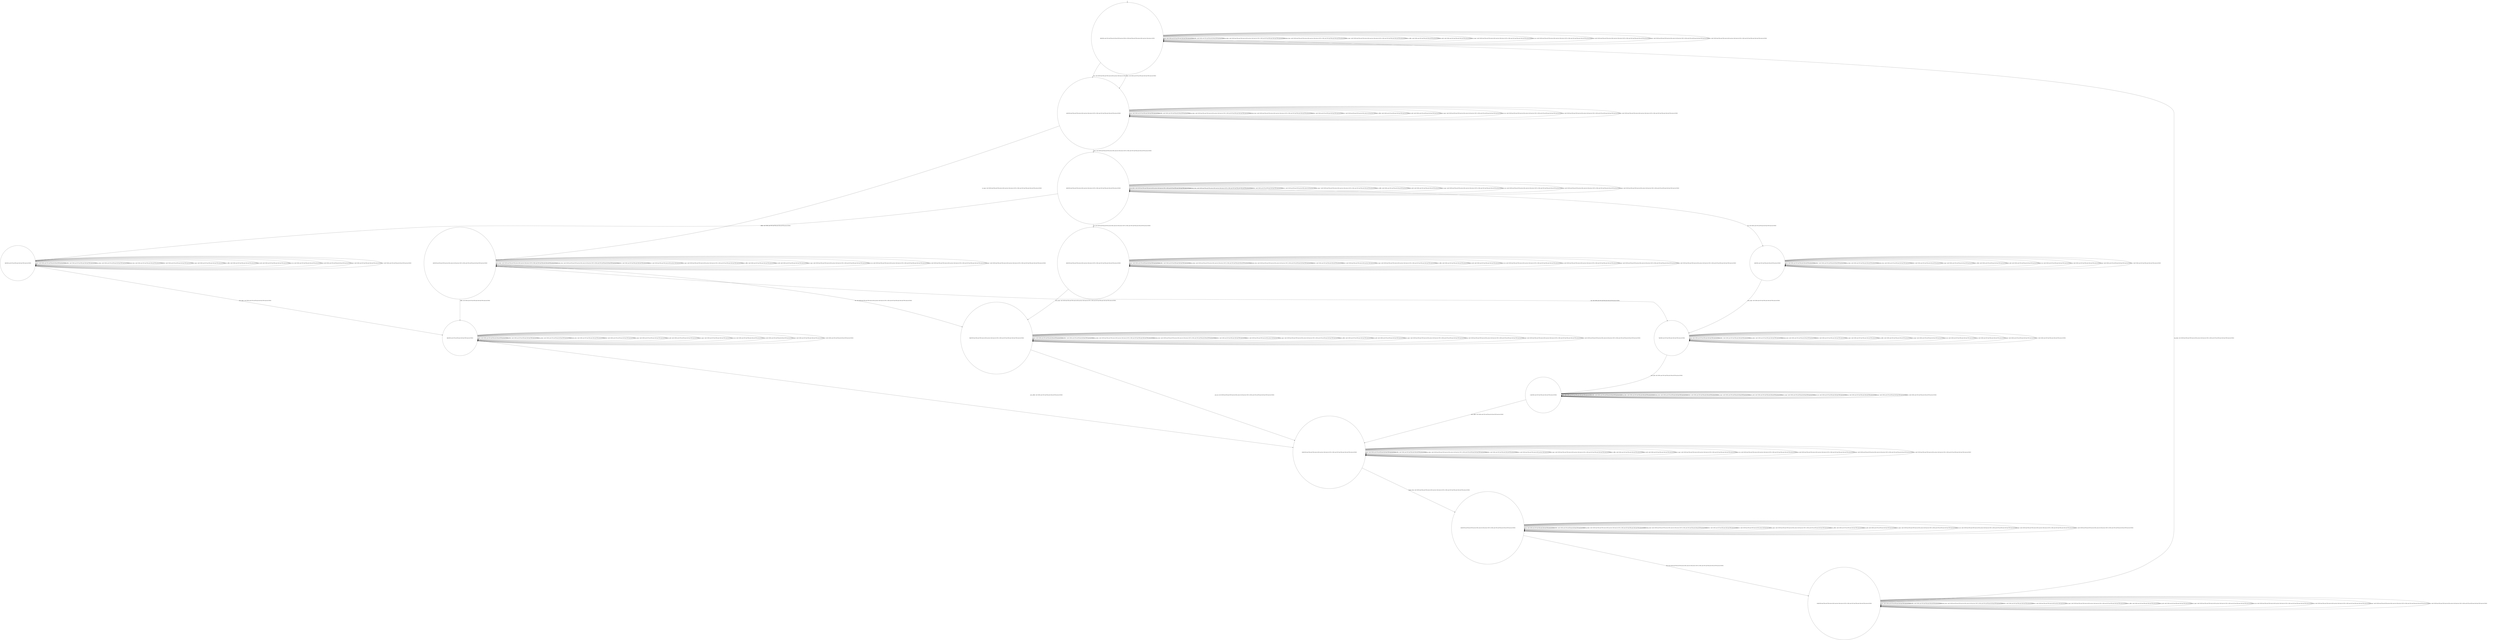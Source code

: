 digraph g {
	edge [lblstyle="above, sloped"];
	s0 [shape="circle" label="0@[((DOL and COF and TEA and CAP and TON and not EUR) or (EUR and TEA and TON and not DOL and not CAP and not COF))]"];
	s1 [shape="circle" label="1@[((EUR and TEA and TON and not DOL and not CAP and not COF) or (DOL and COF and TEA and CAP and TON and not EUR))]"];
	s2 [shape="circle" label="2@[((EUR and TEA and TON and not DOL and not CAP and not COF) or (DOL and COF and TEA and CAP and TON and not EUR))]"];
	s3 [shape="circle" label="3@[((EUR and TEA and TON and not DOL and not CAP and not COF) or (DOL and COF and TEA and CAP and TON and not EUR))]"];
	s4 [shape="circle" label="4@[((DOL and COF and TEA and CAP and TON and not EUR))]"];
	s5 [shape="circle" label="5@[((DOL and COF and TEA and CAP and TON and not EUR))]"];
	s6 [shape="circle" label="6@[((EUR and TEA and TON and not DOL and not CAP and not COF) or (DOL and COF and TEA and CAP and TON and not EUR))]"];
	s7 [shape="circle" label="7@[((DOL and COF and TEA and CAP and TON and not EUR))]"];
	s8 [shape="circle" label="8@[((DOL and COF and TEA and CAP and TON and not EUR))]"];
	s9 [shape="circle" label="9@[((EUR and TEA and TON and not DOL and not CAP and not COF) or (DOL and COF and TEA and CAP and TON and not EUR))]"];
	s10 [shape="circle" label="10@[((EUR and TEA and TON and not DOL and not CAP and not COF) or (DOL and COF and TEA and CAP and TON and not EUR))]"];
	s11 [shape="circle" label="11@[((DOL and COF and TEA and CAP and TON and not EUR))]"];
	s12 [shape="circle" label="12@[((EUR and TEA and TON and not DOL and not CAP and not COF) or (DOL and COF and TEA and CAP and TON and not EUR))]"];
	s13 [shape="circle" label="13@[((EUR and TEA and TON and not DOL and not CAP and not COF) or (DOL and COF and TEA and CAP and TON and not EUR))]"];
	s0 -> s0 [label="cap / nok() [((DOL and COF and TEA and CAP and TON and not EUR))]"];
	s0 -> s0 [label="coffee / nok() [((DOL and COF and TEA and CAP and TON and not EUR))]"];
	s0 -> s0 [label="cup_taken / nok() [((EUR and TEA and TON and not DOL and not CAP and not COF) or (DOL and COF and TEA and CAP and TON and not EUR))]"];
	s0 -> s0 [label="display_done / nok() [((EUR and TEA and TON and not DOL and not CAP and not COF) or (DOL and COF and TEA and CAP and TON and not EUR))]"];
	s0 -> s1 [label="dollar / ok() [((DOL and COF and TEA and CAP and TON and not EUR))]"];
	s0 -> s1 [label="euro / ok() [((EUR and TEA and TON and not DOL and not CAP and not COF))]"];
	s0 -> s0 [label="no_sugar / nok() [((EUR and TEA and TON and not DOL and not CAP and not COF) or (DOL and COF and TEA and CAP and TON and not EUR))]"];
	s0 -> s0 [label="pour_coffee / nok() [((DOL and COF and TEA and CAP and TON and not EUR))]"];
	s0 -> s0 [label="pour_milk / nok() [((DOL and COF and TEA and CAP and TON and not EUR))]"];
	s0 -> s0 [label="pour_sugar / nok() [((EUR and TEA and TON and not DOL and not CAP and not COF) or (DOL and COF and TEA and CAP and TON and not EUR))]"];
	s0 -> s0 [label="pour_tea / nok() [((EUR and TEA and TON and not DOL and not CAP and not COF) or (DOL and COF and TEA and CAP and TON and not EUR))]"];
	s0 -> s0 [label="ring / nok() [((EUR and TEA and TON and not DOL and not CAP and not COF) or (DOL and COF and TEA and CAP and TON and not EUR))]"];
	s0 -> s0 [label="sugar / nok() [((EUR and TEA and TON and not DOL and not CAP and not COF) or (DOL and COF and TEA and CAP and TON and not EUR))]"];
	s0 -> s0 [label="tea / nok() [((EUR and TEA and TON and not DOL and not CAP and not COF) or (DOL and COF and TEA and CAP and TON and not EUR))]"];
	s1 -> s1 [label="cap / nok() [((DOL and COF and TEA and CAP and TON and not EUR))]"];
	s1 -> s1 [label="coffee / nok() [((DOL and COF and TEA and CAP and TON and not EUR))]"];
	s1 -> s1 [label="cup_taken / nok() [((EUR and TEA and TON and not DOL and not CAP and not COF) or (DOL and COF and TEA and CAP and TON and not EUR))]"];
	s1 -> s1 [label="display_done / nok() [((EUR and TEA and TON and not DOL and not CAP and not COF) or (DOL and COF and TEA and CAP and TON and not EUR))]"];
	s1 -> s1 [label="dollar / nok() [((DOL and COF and TEA and CAP and TON and not EUR))]"];
	s1 -> s1 [label="euro / nok() [((EUR and TEA and TON and not DOL and not CAP and not COF))]"];
	s1 -> s2 [label="no_sugar / ok() [((EUR and TEA and TON and not DOL and not CAP and not COF) or (DOL and COF and TEA and CAP and TON and not EUR))]"];
	s1 -> s1 [label="pour_coffee / nok() [((DOL and COF and TEA and CAP and TON and not EUR))]"];
	s1 -> s1 [label="pour_milk / nok() [((DOL and COF and TEA and CAP and TON and not EUR))]"];
	s1 -> s1 [label="pour_sugar / nok() [((EUR and TEA and TON and not DOL and not CAP and not COF) or (DOL and COF and TEA and CAP and TON and not EUR))]"];
	s1 -> s1 [label="pour_tea / nok() [((EUR and TEA and TON and not DOL and not CAP and not COF) or (DOL and COF and TEA and CAP and TON and not EUR))]"];
	s1 -> s1 [label="ring / nok() [((EUR and TEA and TON and not DOL and not CAP and not COF) or (DOL and COF and TEA and CAP and TON and not EUR))]"];
	s1 -> s3 [label="sugar / ok() [((EUR and TEA and TON and not DOL and not CAP and not COF) or (DOL and COF and TEA and CAP and TON and not EUR))]"];
	s1 -> s1 [label="tea / nok() [((EUR and TEA and TON and not DOL and not CAP and not COF) or (DOL and COF and TEA and CAP and TON and not EUR))]"];
	s2 -> s7 [label="cap / ok() [((DOL and COF and TEA and CAP and TON and not EUR))]"];
	s2 -> s8 [label="coffee / ok() [((DOL and COF and TEA and CAP and TON and not EUR))]"];
	s2 -> s2 [label="cup_taken / nok() [((EUR and TEA and TON and not DOL and not CAP and not COF) or (DOL and COF and TEA and CAP and TON and not EUR))]"];
	s2 -> s2 [label="display_done / nok() [((EUR and TEA and TON and not DOL and not CAP and not COF) or (DOL and COF and TEA and CAP and TON and not EUR))]"];
	s2 -> s2 [label="dollar / nok() [((DOL and COF and TEA and CAP and TON and not EUR))]"];
	s2 -> s2 [label="euro / nok() [((EUR and TEA and TON and not DOL and not CAP and not COF))]"];
	s2 -> s2 [label="no_sugar / nok() [((EUR and TEA and TON and not DOL and not CAP and not COF) or (DOL and COF and TEA and CAP and TON and not EUR))]"];
	s2 -> s2 [label="pour_coffee / nok() [((DOL and COF and TEA and CAP and TON and not EUR))]"];
	s2 -> s2 [label="pour_milk / nok() [((DOL and COF and TEA and CAP and TON and not EUR))]"];
	s2 -> s2 [label="pour_sugar / nok() [((EUR and TEA and TON and not DOL and not CAP and not COF) or (DOL and COF and TEA and CAP and TON and not EUR))]"];
	s2 -> s2 [label="pour_tea / nok() [((EUR and TEA and TON and not DOL and not CAP and not COF) or (DOL and COF and TEA and CAP and TON and not EUR))]"];
	s2 -> s2 [label="ring / nok() [((EUR and TEA and TON and not DOL and not CAP and not COF) or (DOL and COF and TEA and CAP and TON and not EUR))]"];
	s2 -> s2 [label="sugar / void() [((EUR and TEA and TON and not DOL and not CAP and not COF) or (DOL and COF and TEA and CAP and TON and not EUR))]"];
	s2 -> s9 [label="tea / ok() [((EUR and TEA and TON and not DOL and not CAP and not COF) or (DOL and COF and TEA and CAP and TON and not EUR))]"];
	s3 -> s4 [label="cap / ok() [((DOL and COF and TEA and CAP and TON and not EUR))]"];
	s3 -> s5 [label="coffee / ok() [((DOL and COF and TEA and CAP and TON and not EUR))]"];
	s3 -> s3 [label="cup_taken / nok() [((EUR and TEA and TON and not DOL and not CAP and not COF) or (DOL and COF and TEA and CAP and TON and not EUR))]"];
	s3 -> s3 [label="display_done / nok() [((EUR and TEA and TON and not DOL and not CAP and not COF) or (DOL and COF and TEA and CAP and TON and not EUR))]"];
	s3 -> s3 [label="dollar / nok() [((DOL and COF and TEA and CAP and TON and not EUR))]"];
	s3 -> s3 [label="euro / nok() [((EUR and TEA and TON and not DOL and not CAP and not COF))]"];
	s3 -> s3 [label="no_sugar / void() [((EUR and TEA and TON and not DOL and not CAP and not COF) or (DOL and COF and TEA and CAP and TON and not EUR))]"];
	s3 -> s3 [label="pour_coffee / nok() [((DOL and COF and TEA and CAP and TON and not EUR))]"];
	s3 -> s3 [label="pour_milk / nok() [((DOL and COF and TEA and CAP and TON and not EUR))]"];
	s3 -> s3 [label="pour_sugar / nok() [((EUR and TEA and TON and not DOL and not CAP and not COF) or (DOL and COF and TEA and CAP and TON and not EUR))]"];
	s3 -> s3 [label="pour_tea / nok() [((EUR and TEA and TON and not DOL and not CAP and not COF) or (DOL and COF and TEA and CAP and TON and not EUR))]"];
	s3 -> s3 [label="ring / nok() [((EUR and TEA and TON and not DOL and not CAP and not COF) or (DOL and COF and TEA and CAP and TON and not EUR))]"];
	s3 -> s3 [label="sugar / nok() [((EUR and TEA and TON and not DOL and not CAP and not COF) or (DOL and COF and TEA and CAP and TON and not EUR))]"];
	s3 -> s6 [label="tea / ok() [((EUR and TEA and TON and not DOL and not CAP and not COF) or (DOL and COF and TEA and CAP and TON and not EUR))]"];
	s4 -> s4 [label="cap / nok() [((DOL and COF and TEA and CAP and TON and not EUR))]"];
	s4 -> s4 [label="coffee / void() [((DOL and COF and TEA and CAP and TON and not EUR))]"];
	s4 -> s4 [label="cup_taken / nok() [((DOL and COF and TEA and CAP and TON and not EUR))]"];
	s4 -> s4 [label="display_done / nok() [((DOL and COF and TEA and CAP and TON and not EUR))]"];
	s4 -> s4 [label="dollar / nok() [((DOL and COF and TEA and CAP and TON and not EUR))]"];
	s4 -> s4 [label="no_sugar / nok() [((DOL and COF and TEA and CAP and TON and not EUR))]"];
	s4 -> s4 [label="pour_coffee / nok() [((DOL and COF and TEA and CAP and TON and not EUR))]"];
	s4 -> s4 [label="pour_milk / nok() [((DOL and COF and TEA and CAP and TON and not EUR))]"];
	s4 -> s7 [label="pour_sugar / ok() [((DOL and COF and TEA and CAP and TON and not EUR))]"];
	s4 -> s4 [label="pour_tea / nok() [((DOL and COF and TEA and CAP and TON and not EUR))]"];
	s4 -> s4 [label="ring / nok() [((DOL and COF and TEA and CAP and TON and not EUR))]"];
	s4 -> s4 [label="sugar / nok() [((DOL and COF and TEA and CAP and TON and not EUR))]"];
	s4 -> s4 [label="tea / void() [((DOL and COF and TEA and CAP and TON and not EUR))]"];
	s5 -> s5 [label="cap / void() [((DOL and COF and TEA and CAP and TON and not EUR))]"];
	s5 -> s5 [label="coffee / nok() [((DOL and COF and TEA and CAP and TON and not EUR))]"];
	s5 -> s5 [label="cup_taken / nok() [((DOL and COF and TEA and CAP and TON and not EUR))]"];
	s5 -> s5 [label="display_done / nok() [((DOL and COF and TEA and CAP and TON and not EUR))]"];
	s5 -> s5 [label="dollar / nok() [((DOL and COF and TEA and CAP and TON and not EUR))]"];
	s5 -> s5 [label="no_sugar / nok() [((DOL and COF and TEA and CAP and TON and not EUR))]"];
	s5 -> s5 [label="pour_coffee / nok() [((DOL and COF and TEA and CAP and TON and not EUR))]"];
	s5 -> s5 [label="pour_milk / nok() [((DOL and COF and TEA and CAP and TON and not EUR))]"];
	s5 -> s8 [label="pour_sugar / ok() [((DOL and COF and TEA and CAP and TON and not EUR))]"];
	s5 -> s5 [label="pour_tea / nok() [((DOL and COF and TEA and CAP and TON and not EUR))]"];
	s5 -> s5 [label="ring / nok() [((DOL and COF and TEA and CAP and TON and not EUR))]"];
	s5 -> s5 [label="sugar / nok() [((DOL and COF and TEA and CAP and TON and not EUR))]"];
	s5 -> s5 [label="tea / void() [((DOL and COF and TEA and CAP and TON and not EUR))]"];
	s6 -> s6 [label="cap / void() [((DOL and COF and TEA and CAP and TON and not EUR))]"];
	s6 -> s6 [label="coffee / void() [((DOL and COF and TEA and CAP and TON and not EUR))]"];
	s6 -> s6 [label="cup_taken / nok() [((EUR and TEA and TON and not DOL and not CAP and not COF) or (DOL and COF and TEA and CAP and TON and not EUR))]"];
	s6 -> s6 [label="display_done / nok() [((EUR and TEA and TON and not DOL and not CAP and not COF) or (DOL and COF and TEA and CAP and TON and not EUR))]"];
	s6 -> s6 [label="dollar / nok() [((DOL and COF and TEA and CAP and TON and not EUR))]"];
	s6 -> s6 [label="euro / nok() [((EUR and TEA and TON and not DOL and not CAP and not COF))]"];
	s6 -> s6 [label="no_sugar / nok() [((EUR and TEA and TON and not DOL and not CAP and not COF) or (DOL and COF and TEA and CAP and TON and not EUR))]"];
	s6 -> s6 [label="pour_coffee / nok() [((DOL and COF and TEA and CAP and TON and not EUR))]"];
	s6 -> s6 [label="pour_milk / nok() [((DOL and COF and TEA and CAP and TON and not EUR))]"];
	s6 -> s9 [label="pour_sugar / ok() [((EUR and TEA and TON and not DOL and not CAP and not COF) or (DOL and COF and TEA and CAP and TON and not EUR))]"];
	s6 -> s6 [label="pour_tea / nok() [((EUR and TEA and TON and not DOL and not CAP and not COF) or (DOL and COF and TEA and CAP and TON and not EUR))]"];
	s6 -> s6 [label="ring / nok() [((EUR and TEA and TON and not DOL and not CAP and not COF) or (DOL and COF and TEA and CAP and TON and not EUR))]"];
	s6 -> s6 [label="sugar / nok() [((EUR and TEA and TON and not DOL and not CAP and not COF) or (DOL and COF and TEA and CAP and TON and not EUR))]"];
	s6 -> s6 [label="tea / nok() [((EUR and TEA and TON and not DOL and not CAP and not COF) or (DOL and COF and TEA and CAP and TON and not EUR))]"];
	s7 -> s7 [label="cap / nok() [((DOL and COF and TEA and CAP and TON and not EUR))]"];
	s7 -> s7 [label="coffee / void() [((DOL and COF and TEA and CAP and TON and not EUR))]"];
	s7 -> s7 [label="cup_taken / nok() [((DOL and COF and TEA and CAP and TON and not EUR))]"];
	s7 -> s7 [label="display_done / nok() [((DOL and COF and TEA and CAP and TON and not EUR))]"];
	s7 -> s7 [label="dollar / nok() [((DOL and COF and TEA and CAP and TON and not EUR))]"];
	s7 -> s7 [label="no_sugar / nok() [((DOL and COF and TEA and CAP and TON and not EUR))]"];
	s7 -> s7 [label="pour_coffee / nok() [((DOL and COF and TEA and CAP and TON and not EUR))]"];
	s7 -> s11 [label="pour_milk / ok() [((DOL and COF and TEA and CAP and TON and not EUR))]"];
	s7 -> s7 [label="pour_sugar / nok() [((DOL and COF and TEA and CAP and TON and not EUR))]"];
	s7 -> s7 [label="pour_tea / nok() [((DOL and COF and TEA and CAP and TON and not EUR))]"];
	s7 -> s7 [label="ring / nok() [((DOL and COF and TEA and CAP and TON and not EUR))]"];
	s7 -> s7 [label="sugar / nok() [((DOL and COF and TEA and CAP and TON and not EUR))]"];
	s7 -> s7 [label="tea / void() [((DOL and COF and TEA and CAP and TON and not EUR))]"];
	s8 -> s8 [label="cap / void() [((DOL and COF and TEA and CAP and TON and not EUR))]"];
	s8 -> s8 [label="coffee / nok() [((DOL and COF and TEA and CAP and TON and not EUR))]"];
	s8 -> s8 [label="cup_taken / nok() [((DOL and COF and TEA and CAP and TON and not EUR))]"];
	s8 -> s8 [label="display_done / nok() [((DOL and COF and TEA and CAP and TON and not EUR))]"];
	s8 -> s8 [label="dollar / nok() [((DOL and COF and TEA and CAP and TON and not EUR))]"];
	s8 -> s8 [label="no_sugar / nok() [((DOL and COF and TEA and CAP and TON and not EUR))]"];
	s8 -> s10 [label="pour_coffee / ok() [((DOL and COF and TEA and CAP and TON and not EUR))]"];
	s8 -> s8 [label="pour_milk / nok() [((DOL and COF and TEA and CAP and TON and not EUR))]"];
	s8 -> s8 [label="pour_sugar / nok() [((DOL and COF and TEA and CAP and TON and not EUR))]"];
	s8 -> s8 [label="pour_tea / nok() [((DOL and COF and TEA and CAP and TON and not EUR))]"];
	s8 -> s8 [label="ring / nok() [((DOL and COF and TEA and CAP and TON and not EUR))]"];
	s8 -> s8 [label="sugar / nok() [((DOL and COF and TEA and CAP and TON and not EUR))]"];
	s8 -> s8 [label="tea / void() [((DOL and COF and TEA and CAP and TON and not EUR))]"];
	s9 -> s9 [label="cap / void() [((DOL and COF and TEA and CAP and TON and not EUR))]"];
	s9 -> s9 [label="coffee / void() [((DOL and COF and TEA and CAP and TON and not EUR))]"];
	s9 -> s9 [label="cup_taken / nok() [((EUR and TEA and TON and not DOL and not CAP and not COF) or (DOL and COF and TEA and CAP and TON and not EUR))]"];
	s9 -> s9 [label="display_done / nok() [((EUR and TEA and TON and not DOL and not CAP and not COF) or (DOL and COF and TEA and CAP and TON and not EUR))]"];
	s9 -> s9 [label="dollar / nok() [((DOL and COF and TEA and CAP and TON and not EUR))]"];
	s9 -> s9 [label="euro / nok() [((EUR and TEA and TON and not DOL and not CAP and not COF))]"];
	s9 -> s9 [label="no_sugar / nok() [((EUR and TEA and TON and not DOL and not CAP and not COF) or (DOL and COF and TEA and CAP and TON and not EUR))]"];
	s9 -> s9 [label="pour_coffee / nok() [((DOL and COF and TEA and CAP and TON and not EUR))]"];
	s9 -> s9 [label="pour_milk / nok() [((DOL and COF and TEA and CAP and TON and not EUR))]"];
	s9 -> s9 [label="pour_sugar / nok() [((EUR and TEA and TON and not DOL and not CAP and not COF) or (DOL and COF and TEA and CAP and TON and not EUR))]"];
	s9 -> s10 [label="pour_tea / ok() [((EUR and TEA and TON and not DOL and not CAP and not COF) or (DOL and COF and TEA and CAP and TON and not EUR))]"];
	s9 -> s9 [label="ring / nok() [((EUR and TEA and TON and not DOL and not CAP and not COF) or (DOL and COF and TEA and CAP and TON and not EUR))]"];
	s9 -> s9 [label="sugar / nok() [((EUR and TEA and TON and not DOL and not CAP and not COF) or (DOL and COF and TEA and CAP and TON and not EUR))]"];
	s9 -> s9 [label="tea / nok() [((EUR and TEA and TON and not DOL and not CAP and not COF) or (DOL and COF and TEA and CAP and TON and not EUR))]"];
	s10 -> s10 [label="cap / nok() [((DOL and COF and TEA and CAP and TON and not EUR))]"];
	s10 -> s10 [label="coffee / nok() [((DOL and COF and TEA and CAP and TON and not EUR))]"];
	s10 -> s10 [label="cup_taken / nok() [((EUR and TEA and TON and not DOL and not CAP and not COF) or (DOL and COF and TEA and CAP and TON and not EUR))]"];
	s10 -> s12 [label="display_done / ok() [((EUR and TEA and TON and not DOL and not CAP and not COF) or (DOL and COF and TEA and CAP and TON and not EUR))]"];
	s10 -> s10 [label="dollar / nok() [((DOL and COF and TEA and CAP and TON and not EUR))]"];
	s10 -> s10 [label="euro / nok() [((EUR and TEA and TON and not DOL and not CAP and not COF))]"];
	s10 -> s10 [label="no_sugar / nok() [((EUR and TEA and TON and not DOL and not CAP and not COF) or (DOL and COF and TEA and CAP and TON and not EUR))]"];
	s10 -> s10 [label="pour_coffee / nok() [((DOL and COF and TEA and CAP and TON and not EUR))]"];
	s10 -> s10 [label="pour_milk / nok() [((DOL and COF and TEA and CAP and TON and not EUR))]"];
	s10 -> s10 [label="pour_sugar / nok() [((EUR and TEA and TON and not DOL and not CAP and not COF) or (DOL and COF and TEA and CAP and TON and not EUR))]"];
	s10 -> s10 [label="pour_tea / nok() [((EUR and TEA and TON and not DOL and not CAP and not COF) or (DOL and COF and TEA and CAP and TON and not EUR))]"];
	s10 -> s10 [label="ring / nok() [((EUR and TEA and TON and not DOL and not CAP and not COF) or (DOL and COF and TEA and CAP and TON and not EUR))]"];
	s10 -> s10 [label="sugar / nok() [((EUR and TEA and TON and not DOL and not CAP and not COF) or (DOL and COF and TEA and CAP and TON and not EUR))]"];
	s10 -> s10 [label="tea / nok() [((EUR and TEA and TON and not DOL and not CAP and not COF) or (DOL and COF and TEA and CAP and TON and not EUR))]"];
	s11 -> s11 [label="cap / nok() [((DOL and COF and TEA and CAP and TON and not EUR))]"];
	s11 -> s11 [label="coffee / nok() [((DOL and COF and TEA and CAP and TON and not EUR))]"];
	s11 -> s11 [label="cup_taken / nok() [((DOL and COF and TEA and CAP and TON and not EUR))]"];
	s11 -> s11 [label="display_done / nok() [((DOL and COF and TEA and CAP and TON and not EUR))]"];
	s11 -> s11 [label="dollar / nok() [((DOL and COF and TEA and CAP and TON and not EUR))]"];
	s11 -> s11 [label="no_sugar / nok() [((DOL and COF and TEA and CAP and TON and not EUR))]"];
	s11 -> s10 [label="pour_coffee / ok() [((DOL and COF and TEA and CAP and TON and not EUR))]"];
	s11 -> s11 [label="pour_milk / nok() [((DOL and COF and TEA and CAP and TON and not EUR))]"];
	s11 -> s11 [label="pour_sugar / nok() [((DOL and COF and TEA and CAP and TON and not EUR))]"];
	s11 -> s11 [label="pour_tea / nok() [((DOL and COF and TEA and CAP and TON and not EUR))]"];
	s11 -> s11 [label="ring / nok() [((DOL and COF and TEA and CAP and TON and not EUR))]"];
	s11 -> s11 [label="sugar / nok() [((DOL and COF and TEA and CAP and TON and not EUR))]"];
	s11 -> s11 [label="tea / nok() [((DOL and COF and TEA and CAP and TON and not EUR))]"];
	s12 -> s12 [label="cap / nok() [((DOL and COF and TEA and CAP and TON and not EUR))]"];
	s12 -> s12 [label="coffee / nok() [((DOL and COF and TEA and CAP and TON and not EUR))]"];
	s12 -> s12 [label="cup_taken / nok() [((EUR and TEA and TON and not DOL and not CAP and not COF) or (DOL and COF and TEA and CAP and TON and not EUR))]"];
	s12 -> s12 [label="display_done / nok() [((EUR and TEA and TON and not DOL and not CAP and not COF) or (DOL and COF and TEA and CAP and TON and not EUR))]"];
	s12 -> s12 [label="dollar / nok() [((DOL and COF and TEA and CAP and TON and not EUR))]"];
	s12 -> s12 [label="euro / nok() [((EUR and TEA and TON and not DOL and not CAP and not COF))]"];
	s12 -> s12 [label="no_sugar / nok() [((EUR and TEA and TON and not DOL and not CAP and not COF) or (DOL and COF and TEA and CAP and TON and not EUR))]"];
	s12 -> s12 [label="pour_coffee / nok() [((DOL and COF and TEA and CAP and TON and not EUR))]"];
	s12 -> s12 [label="pour_milk / nok() [((DOL and COF and TEA and CAP and TON and not EUR))]"];
	s12 -> s12 [label="pour_sugar / nok() [((EUR and TEA and TON and not DOL and not CAP and not COF) or (DOL and COF and TEA and CAP and TON and not EUR))]"];
	s12 -> s12 [label="pour_tea / nok() [((EUR and TEA and TON and not DOL and not CAP and not COF) or (DOL and COF and TEA and CAP and TON and not EUR))]"];
	s12 -> s13 [label="ring / ok() [((EUR and TEA and TON and not DOL and not CAP and not COF) or (DOL and COF and TEA and CAP and TON and not EUR))]"];
	s12 -> s12 [label="sugar / nok() [((EUR and TEA and TON and not DOL and not CAP and not COF) or (DOL and COF and TEA and CAP and TON and not EUR))]"];
	s12 -> s12 [label="tea / nok() [((EUR and TEA and TON and not DOL and not CAP and not COF) or (DOL and COF and TEA and CAP and TON and not EUR))]"];
	s13 -> s13 [label="cap / nok() [((DOL and COF and TEA and CAP and TON and not EUR))]"];
	s13 -> s13 [label="coffee / nok() [((DOL and COF and TEA and CAP and TON and not EUR))]"];
	s13 -> s0 [label="cup_taken / ok() [((EUR and TEA and TON and not DOL and not CAP and not COF) or (DOL and COF and TEA and CAP and TON and not EUR))]"];
	s13 -> s13 [label="display_done / nok() [((EUR and TEA and TON and not DOL and not CAP and not COF) or (DOL and COF and TEA and CAP and TON and not EUR))]"];
	s13 -> s13 [label="dollar / nok() [((DOL and COF and TEA and CAP and TON and not EUR))]"];
	s13 -> s13 [label="euro / nok() [((EUR and TEA and TON and not DOL and not CAP and not COF))]"];
	s13 -> s13 [label="no_sugar / nok() [((EUR and TEA and TON and not DOL and not CAP and not COF) or (DOL and COF and TEA and CAP and TON and not EUR))]"];
	s13 -> s13 [label="pour_coffee / nok() [((DOL and COF and TEA and CAP and TON and not EUR))]"];
	s13 -> s13 [label="pour_milk / nok() [((DOL and COF and TEA and CAP and TON and not EUR))]"];
	s13 -> s13 [label="pour_sugar / nok() [((EUR and TEA and TON and not DOL and not CAP and not COF) or (DOL and COF and TEA and CAP and TON and not EUR))]"];
	s13 -> s13 [label="pour_tea / nok() [((EUR and TEA and TON and not DOL and not CAP and not COF) or (DOL and COF and TEA and CAP and TON and not EUR))]"];
	s13 -> s13 [label="ring / nok() [((EUR and TEA and TON and not DOL and not CAP and not COF) or (DOL and COF and TEA and CAP and TON and not EUR))]"];
	s13 -> s13 [label="sugar / nok() [((EUR and TEA and TON and not DOL and not CAP and not COF) or (DOL and COF and TEA and CAP and TON and not EUR))]"];
	s13 -> s13 [label="tea / nok() [((EUR and TEA and TON and not DOL and not CAP and not COF) or (DOL and COF and TEA and CAP and TON and not EUR))]"];
	__start0 [label="" shape="none" width="0" height="0"];
	__start0 -> s0;
}